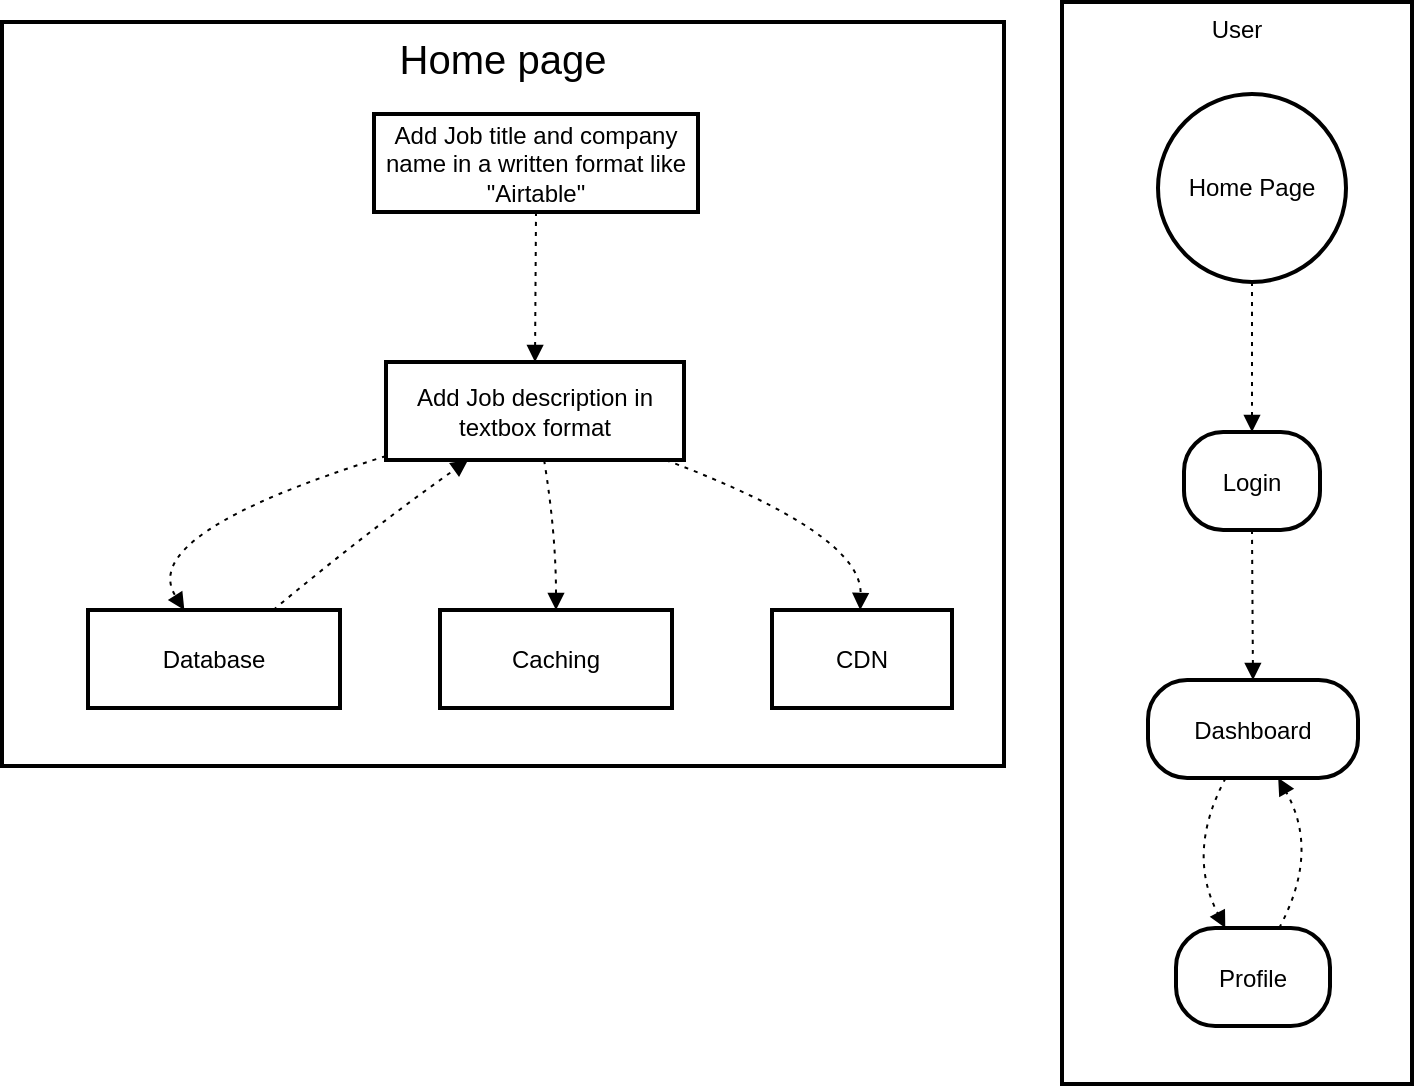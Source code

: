 <mxfile version="24.8.3">
  <diagram name="Page-1" id="E_jW4FqS_QM_KcEr0x-j">
    <mxGraphModel dx="872" dy="435" grid="1" gridSize="10" guides="1" tooltips="1" connect="1" arrows="1" fold="1" page="1" pageScale="1" pageWidth="850" pageHeight="1100" math="0" shadow="0">
      <root>
        <mxCell id="0" />
        <mxCell id="1" parent="0" />
        <mxCell id="2" value="Home page" style="whiteSpace=wrap;strokeWidth=2;verticalAlign=top;fontSize=20;" parent="1" vertex="1">
          <mxGeometry x="40" y="30" width="501" height="372" as="geometry" />
        </mxCell>
        <mxCell id="3" value="Add Job title and company name in a written format like &quot;Airtable&quot;" style="whiteSpace=wrap;strokeWidth=2;" parent="2" vertex="1">
          <mxGeometry x="186" y="46" width="162" height="49" as="geometry" />
        </mxCell>
        <mxCell id="4" value="Add Job description in textbox format" style="whiteSpace=wrap;strokeWidth=2;" parent="2" vertex="1">
          <mxGeometry x="192" y="170" width="149" height="49" as="geometry" />
        </mxCell>
        <mxCell id="5" value="Database" style="whiteSpace=wrap;strokeWidth=2;" parent="2" vertex="1">
          <mxGeometry x="43" y="294" width="126" height="49" as="geometry" />
        </mxCell>
        <mxCell id="6" value="Caching" style="whiteSpace=wrap;strokeWidth=2;" parent="2" vertex="1">
          <mxGeometry x="219" y="294" width="116" height="49" as="geometry" />
        </mxCell>
        <mxCell id="7" value="CDN" style="whiteSpace=wrap;strokeWidth=2;" parent="2" vertex="1">
          <mxGeometry x="385" y="294" width="90" height="49" as="geometry" />
        </mxCell>
        <mxCell id="8" value="" style="curved=1;dashed=1;dashPattern=2 3;startArrow=none;endArrow=block;exitX=0.5;exitY=0.99;entryX=0.5;entryY=-0.01;" parent="2" source="3" target="4" edge="1">
          <mxGeometry relative="1" as="geometry">
            <Array as="points" />
          </mxGeometry>
        </mxCell>
        <mxCell id="9" value="" style="curved=1;dashed=1;dashPattern=2 3;startArrow=none;endArrow=block;exitX=0;exitY=0.96;entryX=0.38;entryY=-0.01;" parent="2" source="4" target="5" edge="1">
          <mxGeometry relative="1" as="geometry">
            <Array as="points">
              <mxPoint x="67" y="256" />
            </Array>
          </mxGeometry>
        </mxCell>
        <mxCell id="10" value="" style="curved=1;dashed=1;dashPattern=2 3;startArrow=none;endArrow=block;exitX=0.53;exitY=0.99;entryX=0.5;entryY=-0.01;" parent="2" source="4" target="6" edge="1">
          <mxGeometry relative="1" as="geometry">
            <Array as="points">
              <mxPoint x="277" y="256" />
            </Array>
          </mxGeometry>
        </mxCell>
        <mxCell id="11" value="" style="curved=1;dashed=1;dashPattern=2 3;startArrow=none;endArrow=block;exitX=0.93;exitY=0.99;entryX=0.49;entryY=-0.01;" parent="2" source="4" target="7" edge="1">
          <mxGeometry relative="1" as="geometry">
            <Array as="points">
              <mxPoint x="430" y="256" />
            </Array>
          </mxGeometry>
        </mxCell>
        <mxCell id="12" value="" style="curved=1;dashed=1;dashPattern=2 3;startArrow=none;endArrow=block;exitX=0.74;exitY=-0.01;entryX=0.28;entryY=0.99;" parent="2" source="5" target="4" edge="1">
          <mxGeometry relative="1" as="geometry">
            <Array as="points">
              <mxPoint x="181" y="256" />
            </Array>
          </mxGeometry>
        </mxCell>
        <mxCell id="13" value="User" style="whiteSpace=wrap;strokeWidth=2;verticalAlign=top;" parent="1" vertex="1">
          <mxGeometry x="570" y="20" width="175" height="541" as="geometry" />
        </mxCell>
        <mxCell id="14" value="Home Page" style="ellipse;aspect=fixed;strokeWidth=2;whiteSpace=wrap;" parent="13" vertex="1">
          <mxGeometry x="48" y="46" width="94" height="94" as="geometry" />
        </mxCell>
        <mxCell id="15" value="Login" style="rounded=1;arcSize=40;strokeWidth=2" parent="13" vertex="1">
          <mxGeometry x="61" y="215" width="68" height="49" as="geometry" />
        </mxCell>
        <mxCell id="16" value="Dashboard" style="rounded=1;arcSize=40;strokeWidth=2" parent="13" vertex="1">
          <mxGeometry x="43" y="339" width="105" height="49" as="geometry" />
        </mxCell>
        <mxCell id="17" value="Profile" style="rounded=1;arcSize=40;strokeWidth=2" parent="13" vertex="1">
          <mxGeometry x="57" y="463" width="77" height="49" as="geometry" />
        </mxCell>
        <mxCell id="18" value="" style="curved=1;dashed=1;dashPattern=2 3;startArrow=none;endArrow=block;exitX=0.5;exitY=1;entryX=0.5;entryY=0;" parent="13" source="14" target="15" edge="1">
          <mxGeometry relative="1" as="geometry">
            <Array as="points" />
          </mxGeometry>
        </mxCell>
        <mxCell id="19" value="" style="curved=1;dashed=1;dashPattern=2 3;startArrow=none;endArrow=block;exitX=0.5;exitY=1;entryX=0.5;entryY=0;" parent="13" source="15" target="16" edge="1">
          <mxGeometry relative="1" as="geometry">
            <Array as="points" />
          </mxGeometry>
        </mxCell>
        <mxCell id="20" value="" style="curved=1;dashed=1;dashPattern=2 3;startArrow=none;endArrow=block;exitX=0.37;exitY=1;entryX=0.32;entryY=0;" parent="13" source="16" target="17" edge="1">
          <mxGeometry relative="1" as="geometry">
            <Array as="points">
              <mxPoint x="62" y="425" />
            </Array>
          </mxGeometry>
        </mxCell>
        <mxCell id="21" value="" style="curved=1;dashed=1;dashPattern=2 3;startArrow=none;endArrow=block;exitX=0.67;exitY=0;entryX=0.62;entryY=1;" parent="13" source="17" target="16" edge="1">
          <mxGeometry relative="1" as="geometry">
            <Array as="points">
              <mxPoint x="129" y="425" />
            </Array>
          </mxGeometry>
        </mxCell>
      </root>
    </mxGraphModel>
  </diagram>
</mxfile>
